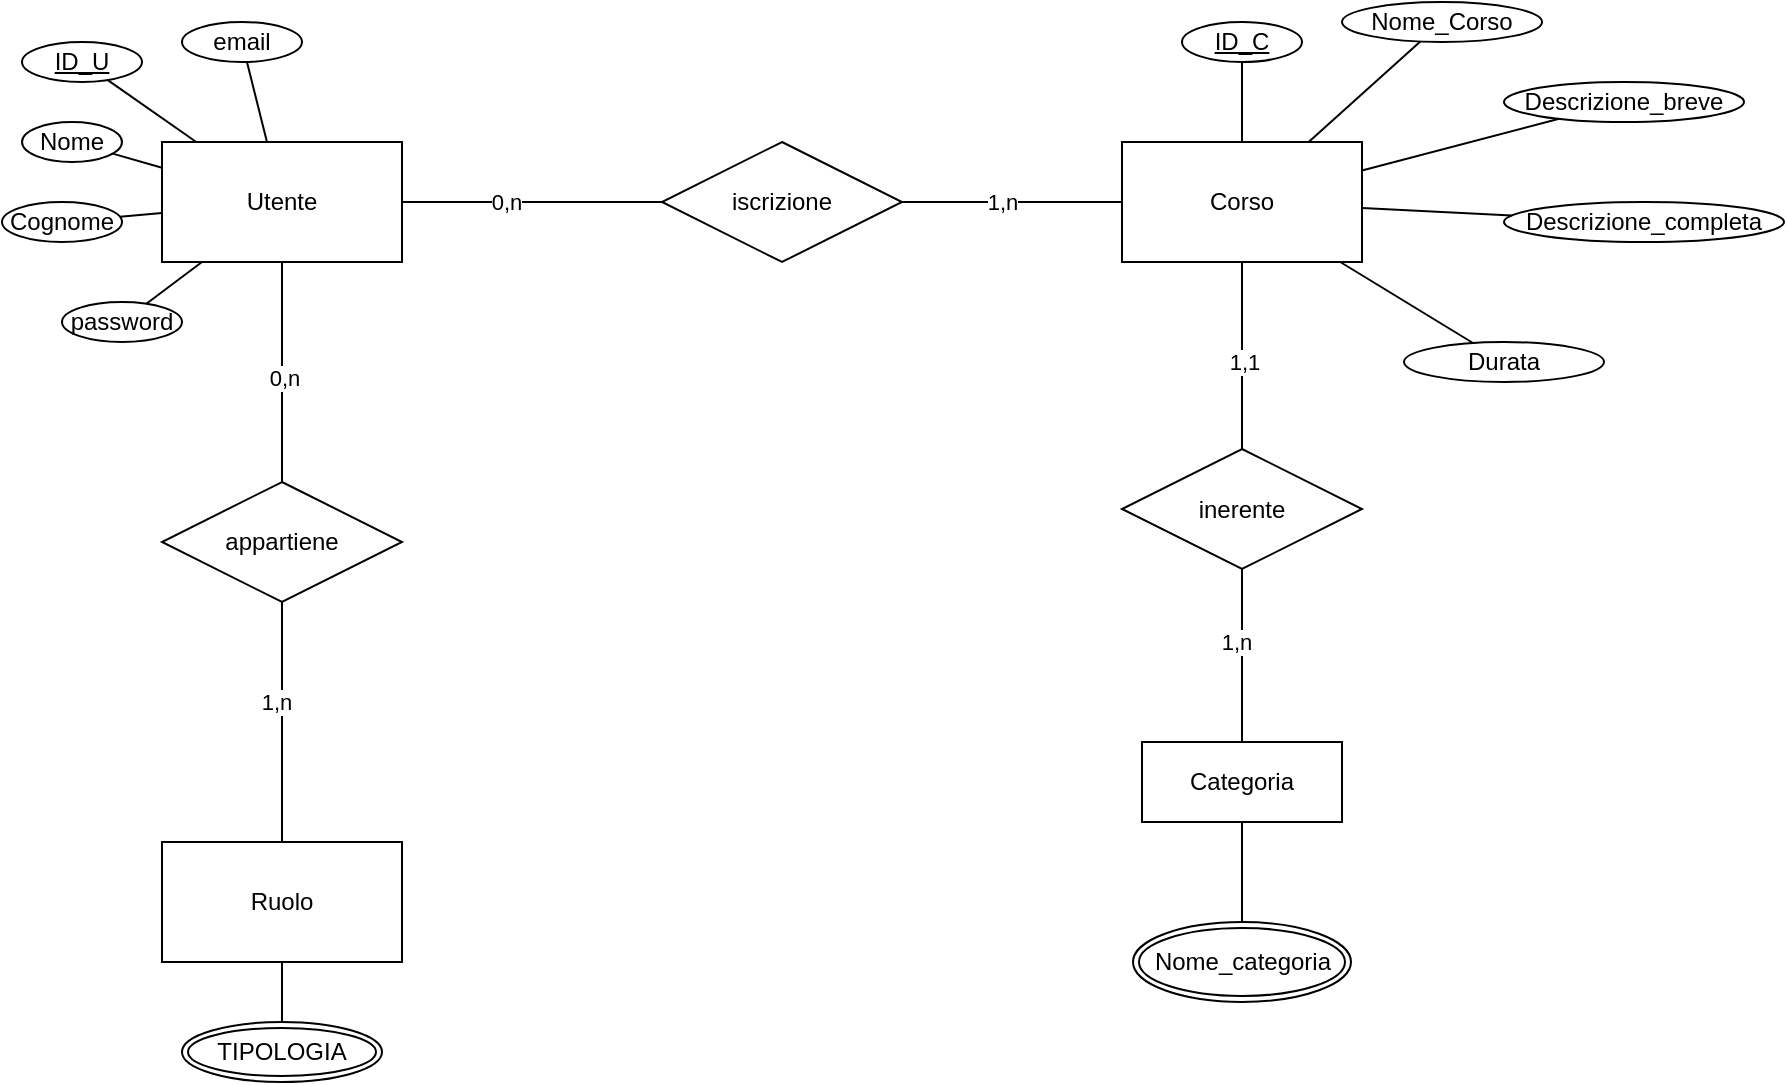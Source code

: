 <mxfile version="24.2.5" type="device">
  <diagram name="Pagina-1" id="3qcFdgCrETFot8m6SYta">
    <mxGraphModel dx="1500" dy="887" grid="1" gridSize="10" guides="1" tooltips="1" connect="1" arrows="1" fold="1" page="1" pageScale="1" pageWidth="1169" pageHeight="827" math="0" shadow="0">
      <root>
        <mxCell id="0" />
        <mxCell id="1" parent="0" />
        <mxCell id="QO6XL7oZk-0_585RIguS-1" value="Utente" style="rounded=0;whiteSpace=wrap;html=1;" vertex="1" parent="1">
          <mxGeometry x="239" y="200" width="120" height="60" as="geometry" />
        </mxCell>
        <mxCell id="QO6XL7oZk-0_585RIguS-2" value="Ruolo" style="rounded=0;whiteSpace=wrap;html=1;" vertex="1" parent="1">
          <mxGeometry x="239" y="550" width="120" height="60" as="geometry" />
        </mxCell>
        <mxCell id="QO6XL7oZk-0_585RIguS-3" value="Corso" style="rounded=0;whiteSpace=wrap;html=1;" vertex="1" parent="1">
          <mxGeometry x="719" y="200" width="120" height="60" as="geometry" />
        </mxCell>
        <mxCell id="QO6XL7oZk-0_585RIguS-4" value="iscrizione" style="shape=rhombus;perimeter=rhombusPerimeter;whiteSpace=wrap;html=1;align=center;" vertex="1" parent="1">
          <mxGeometry x="489" y="200" width="120" height="60" as="geometry" />
        </mxCell>
        <mxCell id="QO6XL7oZk-0_585RIguS-5" value="" style="endArrow=none;html=1;rounded=0;" edge="1" parent="1" source="QO6XL7oZk-0_585RIguS-1" target="QO6XL7oZk-0_585RIguS-4">
          <mxGeometry width="50" height="50" relative="1" as="geometry">
            <mxPoint x="469" y="350" as="sourcePoint" />
            <mxPoint x="519" y="300" as="targetPoint" />
          </mxGeometry>
        </mxCell>
        <mxCell id="QO6XL7oZk-0_585RIguS-7" value="0,n" style="edgeLabel;html=1;align=center;verticalAlign=middle;resizable=0;points=[];" vertex="1" connectable="0" parent="QO6XL7oZk-0_585RIguS-5">
          <mxGeometry x="-0.203" relative="1" as="geometry">
            <mxPoint as="offset" />
          </mxGeometry>
        </mxCell>
        <mxCell id="QO6XL7oZk-0_585RIguS-6" value="" style="endArrow=none;html=1;rounded=0;" edge="1" parent="1" source="QO6XL7oZk-0_585RIguS-4" target="QO6XL7oZk-0_585RIguS-3">
          <mxGeometry width="50" height="50" relative="1" as="geometry">
            <mxPoint x="509" y="390" as="sourcePoint" />
            <mxPoint x="559" y="340" as="targetPoint" />
            <Array as="points" />
          </mxGeometry>
        </mxCell>
        <mxCell id="QO6XL7oZk-0_585RIguS-8" value="1,n" style="edgeLabel;html=1;align=center;verticalAlign=middle;resizable=0;points=[];" vertex="1" connectable="0" parent="QO6XL7oZk-0_585RIguS-6">
          <mxGeometry x="-0.095" relative="1" as="geometry">
            <mxPoint as="offset" />
          </mxGeometry>
        </mxCell>
        <mxCell id="QO6XL7oZk-0_585RIguS-9" value="appartiene" style="shape=rhombus;perimeter=rhombusPerimeter;whiteSpace=wrap;html=1;align=center;" vertex="1" parent="1">
          <mxGeometry x="239" y="370" width="120" height="60" as="geometry" />
        </mxCell>
        <mxCell id="QO6XL7oZk-0_585RIguS-10" value="" style="endArrow=none;html=1;rounded=0;" edge="1" parent="1" source="QO6XL7oZk-0_585RIguS-9" target="QO6XL7oZk-0_585RIguS-1">
          <mxGeometry width="50" height="50" relative="1" as="geometry">
            <mxPoint x="499" y="460" as="sourcePoint" />
            <mxPoint x="549" y="410" as="targetPoint" />
          </mxGeometry>
        </mxCell>
        <mxCell id="QO6XL7oZk-0_585RIguS-12" value="0,n" style="edgeLabel;html=1;align=center;verticalAlign=middle;resizable=0;points=[];" vertex="1" connectable="0" parent="QO6XL7oZk-0_585RIguS-10">
          <mxGeometry x="-0.054" y="-1" relative="1" as="geometry">
            <mxPoint as="offset" />
          </mxGeometry>
        </mxCell>
        <mxCell id="QO6XL7oZk-0_585RIguS-11" value="" style="endArrow=none;html=1;rounded=0;" edge="1" parent="1" source="QO6XL7oZk-0_585RIguS-2" target="QO6XL7oZk-0_585RIguS-9">
          <mxGeometry width="50" height="50" relative="1" as="geometry">
            <mxPoint x="559" y="460" as="sourcePoint" />
            <mxPoint x="609" y="410" as="targetPoint" />
          </mxGeometry>
        </mxCell>
        <mxCell id="QO6XL7oZk-0_585RIguS-13" value="1,n" style="edgeLabel;html=1;align=center;verticalAlign=middle;resizable=0;points=[];" vertex="1" connectable="0" parent="QO6XL7oZk-0_585RIguS-11">
          <mxGeometry x="0.167" y="3" relative="1" as="geometry">
            <mxPoint as="offset" />
          </mxGeometry>
        </mxCell>
        <mxCell id="QO6XL7oZk-0_585RIguS-14" value="&lt;u&gt;ID_U&lt;/u&gt;" style="ellipse;whiteSpace=wrap;html=1;align=center;" vertex="1" parent="1">
          <mxGeometry x="169" y="150" width="60" height="20" as="geometry" />
        </mxCell>
        <mxCell id="QO6XL7oZk-0_585RIguS-15" value="Nome" style="ellipse;whiteSpace=wrap;html=1;align=center;" vertex="1" parent="1">
          <mxGeometry x="169" y="190" width="50" height="20" as="geometry" />
        </mxCell>
        <mxCell id="QO6XL7oZk-0_585RIguS-16" value="Cognome" style="ellipse;whiteSpace=wrap;html=1;align=center;" vertex="1" parent="1">
          <mxGeometry x="159" y="230" width="60" height="20" as="geometry" />
        </mxCell>
        <mxCell id="QO6XL7oZk-0_585RIguS-17" value="email" style="ellipse;whiteSpace=wrap;html=1;align=center;" vertex="1" parent="1">
          <mxGeometry x="249" y="140" width="60" height="20" as="geometry" />
        </mxCell>
        <mxCell id="QO6XL7oZk-0_585RIguS-18" value="password" style="ellipse;whiteSpace=wrap;html=1;align=center;" vertex="1" parent="1">
          <mxGeometry x="189" y="280" width="60" height="20" as="geometry" />
        </mxCell>
        <mxCell id="QO6XL7oZk-0_585RIguS-19" value="" style="endArrow=none;html=1;rounded=0;" edge="1" parent="1" source="QO6XL7oZk-0_585RIguS-18" target="QO6XL7oZk-0_585RIguS-1">
          <mxGeometry width="50" height="50" relative="1" as="geometry">
            <mxPoint x="49" y="350" as="sourcePoint" />
            <mxPoint x="99" y="300" as="targetPoint" />
          </mxGeometry>
        </mxCell>
        <mxCell id="QO6XL7oZk-0_585RIguS-20" value="" style="endArrow=none;html=1;rounded=0;" edge="1" parent="1" source="QO6XL7oZk-0_585RIguS-1" target="QO6XL7oZk-0_585RIguS-14">
          <mxGeometry width="50" height="50" relative="1" as="geometry">
            <mxPoint x="79" y="350" as="sourcePoint" />
            <mxPoint x="189" y="150" as="targetPoint" />
          </mxGeometry>
        </mxCell>
        <mxCell id="QO6XL7oZk-0_585RIguS-21" value="" style="endArrow=none;html=1;rounded=0;" edge="1" parent="1" source="QO6XL7oZk-0_585RIguS-1" target="QO6XL7oZk-0_585RIguS-15">
          <mxGeometry width="50" height="50" relative="1" as="geometry">
            <mxPoint x="79" y="270" as="sourcePoint" />
            <mxPoint x="129" y="220" as="targetPoint" />
          </mxGeometry>
        </mxCell>
        <mxCell id="QO6XL7oZk-0_585RIguS-22" value="" style="endArrow=none;html=1;rounded=0;" edge="1" parent="1" source="QO6XL7oZk-0_585RIguS-16" target="QO6XL7oZk-0_585RIguS-1">
          <mxGeometry width="50" height="50" relative="1" as="geometry">
            <mxPoint x="139" y="330" as="sourcePoint" />
            <mxPoint x="189" y="280" as="targetPoint" />
          </mxGeometry>
        </mxCell>
        <mxCell id="QO6XL7oZk-0_585RIguS-23" value="" style="endArrow=none;html=1;rounded=0;" edge="1" parent="1" source="QO6XL7oZk-0_585RIguS-17" target="QO6XL7oZk-0_585RIguS-1">
          <mxGeometry width="50" height="50" relative="1" as="geometry">
            <mxPoint x="49" y="390" as="sourcePoint" />
            <mxPoint x="99" y="340" as="targetPoint" />
          </mxGeometry>
        </mxCell>
        <mxCell id="QO6XL7oZk-0_585RIguS-26" value="&lt;u&gt;ID_C&lt;/u&gt;" style="ellipse;whiteSpace=wrap;html=1;align=center;" vertex="1" parent="1">
          <mxGeometry x="749" y="140" width="60" height="20" as="geometry" />
        </mxCell>
        <mxCell id="QO6XL7oZk-0_585RIguS-27" value="" style="endArrow=none;html=1;rounded=0;" edge="1" parent="1" source="QO6XL7oZk-0_585RIguS-26" target="QO6XL7oZk-0_585RIguS-3">
          <mxGeometry width="50" height="50" relative="1" as="geometry">
            <mxPoint x="728" y="170" as="sourcePoint" />
            <mxPoint x="742" y="190" as="targetPoint" />
          </mxGeometry>
        </mxCell>
        <mxCell id="QO6XL7oZk-0_585RIguS-30" value="Nome_Corso" style="ellipse;whiteSpace=wrap;html=1;align=center;" vertex="1" parent="1">
          <mxGeometry x="829" y="130" width="100" height="20" as="geometry" />
        </mxCell>
        <mxCell id="QO6XL7oZk-0_585RIguS-31" value="" style="endArrow=none;html=1;rounded=0;" edge="1" parent="1" source="QO6XL7oZk-0_585RIguS-30" target="QO6XL7oZk-0_585RIguS-3">
          <mxGeometry width="50" height="50" relative="1" as="geometry">
            <mxPoint x="699" y="420" as="sourcePoint" />
            <mxPoint x="942" y="230" as="targetPoint" />
          </mxGeometry>
        </mxCell>
        <mxCell id="QO6XL7oZk-0_585RIguS-32" value="Descrizione_breve" style="ellipse;whiteSpace=wrap;html=1;align=center;" vertex="1" parent="1">
          <mxGeometry x="910" y="170" width="120" height="20" as="geometry" />
        </mxCell>
        <mxCell id="QO6XL7oZk-0_585RIguS-33" value="" style="endArrow=none;html=1;rounded=0;" edge="1" parent="1" source="QO6XL7oZk-0_585RIguS-32" target="QO6XL7oZk-0_585RIguS-3">
          <mxGeometry width="50" height="50" relative="1" as="geometry">
            <mxPoint x="689" y="580" as="sourcePoint" />
            <mxPoint x="829" y="372" as="targetPoint" />
          </mxGeometry>
        </mxCell>
        <mxCell id="QO6XL7oZk-0_585RIguS-34" value="Descrizione_completa" style="ellipse;whiteSpace=wrap;html=1;align=center;" vertex="1" parent="1">
          <mxGeometry x="910" y="230" width="140" height="20" as="geometry" />
        </mxCell>
        <mxCell id="QO6XL7oZk-0_585RIguS-35" value="" style="endArrow=none;html=1;rounded=0;" edge="1" parent="1" source="QO6XL7oZk-0_585RIguS-34" target="QO6XL7oZk-0_585RIguS-3">
          <mxGeometry width="50" height="50" relative="1" as="geometry">
            <mxPoint x="699" y="600" as="sourcePoint" />
            <mxPoint x="839" y="392" as="targetPoint" />
          </mxGeometry>
        </mxCell>
        <mxCell id="QO6XL7oZk-0_585RIguS-36" value="Durata" style="ellipse;whiteSpace=wrap;html=1;align=center;" vertex="1" parent="1">
          <mxGeometry x="860" y="300" width="100" height="20" as="geometry" />
        </mxCell>
        <mxCell id="QO6XL7oZk-0_585RIguS-37" value="" style="endArrow=none;html=1;rounded=0;" edge="1" parent="1" source="QO6XL7oZk-0_585RIguS-36" target="QO6XL7oZk-0_585RIguS-3">
          <mxGeometry width="50" height="50" relative="1" as="geometry">
            <mxPoint x="699" y="530" as="sourcePoint" />
            <mxPoint x="839" y="322" as="targetPoint" />
          </mxGeometry>
        </mxCell>
        <mxCell id="QO6XL7oZk-0_585RIguS-38" value="" style="endArrow=none;html=1;rounded=0;" edge="1" parent="1" source="QO6XL7oZk-0_585RIguS-2" target="QO6XL7oZk-0_585RIguS-39">
          <mxGeometry width="50" height="50" relative="1" as="geometry">
            <mxPoint x="529" y="630" as="sourcePoint" />
            <mxPoint x="439" y="580" as="targetPoint" />
          </mxGeometry>
        </mxCell>
        <mxCell id="QO6XL7oZk-0_585RIguS-39" value="TIPOLOGIA" style="ellipse;shape=doubleEllipse;margin=3;whiteSpace=wrap;html=1;align=center;" vertex="1" parent="1">
          <mxGeometry x="249" y="640" width="100" height="30" as="geometry" />
        </mxCell>
        <mxCell id="QO6XL7oZk-0_585RIguS-42" value="Categoria" style="whiteSpace=wrap;html=1;align=center;" vertex="1" parent="1">
          <mxGeometry x="729" y="500" width="100" height="40" as="geometry" />
        </mxCell>
        <mxCell id="QO6XL7oZk-0_585RIguS-43" value="inerente" style="shape=rhombus;perimeter=rhombusPerimeter;whiteSpace=wrap;html=1;align=center;" vertex="1" parent="1">
          <mxGeometry x="719" y="353.5" width="120" height="60" as="geometry" />
        </mxCell>
        <mxCell id="QO6XL7oZk-0_585RIguS-44" value="" style="endArrow=none;html=1;rounded=0;" edge="1" parent="1" source="QO6XL7oZk-0_585RIguS-43" target="QO6XL7oZk-0_585RIguS-3">
          <mxGeometry width="50" height="50" relative="1" as="geometry">
            <mxPoint x="979" y="440" as="sourcePoint" />
            <mxPoint x="880.392" y="230" as="targetPoint" />
          </mxGeometry>
        </mxCell>
        <mxCell id="QO6XL7oZk-0_585RIguS-45" value="1,1" style="edgeLabel;html=1;align=center;verticalAlign=middle;resizable=0;points=[];" vertex="1" connectable="0" parent="QO6XL7oZk-0_585RIguS-44">
          <mxGeometry x="-0.054" y="-1" relative="1" as="geometry">
            <mxPoint as="offset" />
          </mxGeometry>
        </mxCell>
        <mxCell id="QO6XL7oZk-0_585RIguS-46" value="" style="endArrow=none;html=1;rounded=0;" edge="1" parent="1" target="QO6XL7oZk-0_585RIguS-43" source="QO6XL7oZk-0_585RIguS-42">
          <mxGeometry width="50" height="50" relative="1" as="geometry">
            <mxPoint x="870.366" y="470" as="sourcePoint" />
            <mxPoint x="1089" y="390" as="targetPoint" />
          </mxGeometry>
        </mxCell>
        <mxCell id="QO6XL7oZk-0_585RIguS-47" value="1,n" style="edgeLabel;html=1;align=center;verticalAlign=middle;resizable=0;points=[];" vertex="1" connectable="0" parent="QO6XL7oZk-0_585RIguS-46">
          <mxGeometry x="0.167" y="3" relative="1" as="geometry">
            <mxPoint as="offset" />
          </mxGeometry>
        </mxCell>
        <mxCell id="QO6XL7oZk-0_585RIguS-49" value="" style="endArrow=none;html=1;rounded=0;" edge="1" parent="1" target="QO6XL7oZk-0_585RIguS-50" source="QO6XL7oZk-0_585RIguS-42">
          <mxGeometry width="50" height="50" relative="1" as="geometry">
            <mxPoint x="779" y="570" as="sourcePoint" />
            <mxPoint x="919" y="540" as="targetPoint" />
          </mxGeometry>
        </mxCell>
        <mxCell id="QO6XL7oZk-0_585RIguS-50" value="Nome_categoria" style="ellipse;shape=doubleEllipse;margin=3;whiteSpace=wrap;html=1;align=center;" vertex="1" parent="1">
          <mxGeometry x="724.5" y="590" width="109" height="40" as="geometry" />
        </mxCell>
      </root>
    </mxGraphModel>
  </diagram>
</mxfile>
